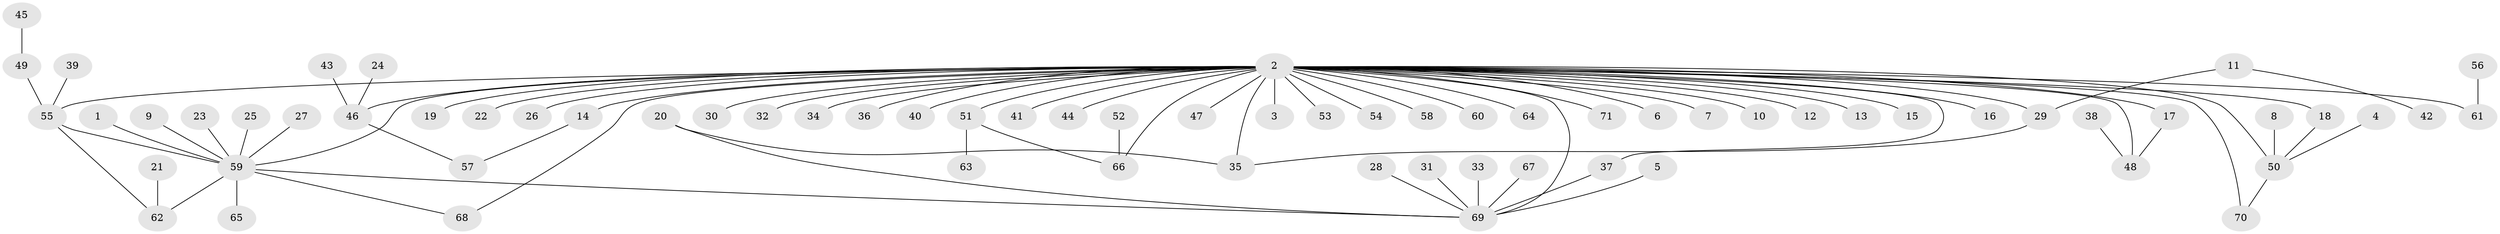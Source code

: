 // original degree distribution, {47: 0.0070921985815602835, 4: 0.06382978723404255, 3: 0.09929078014184398, 5: 0.02127659574468085, 7: 0.0070921985815602835, 2: 0.2553191489361702, 14: 0.0070921985815602835, 1: 0.5319148936170213, 10: 0.0070921985815602835}
// Generated by graph-tools (version 1.1) at 2025/26/03/09/25 03:26:05]
// undirected, 71 vertices, 82 edges
graph export_dot {
graph [start="1"]
  node [color=gray90,style=filled];
  1;
  2;
  3;
  4;
  5;
  6;
  7;
  8;
  9;
  10;
  11;
  12;
  13;
  14;
  15;
  16;
  17;
  18;
  19;
  20;
  21;
  22;
  23;
  24;
  25;
  26;
  27;
  28;
  29;
  30;
  31;
  32;
  33;
  34;
  35;
  36;
  37;
  38;
  39;
  40;
  41;
  42;
  43;
  44;
  45;
  46;
  47;
  48;
  49;
  50;
  51;
  52;
  53;
  54;
  55;
  56;
  57;
  58;
  59;
  60;
  61;
  62;
  63;
  64;
  65;
  66;
  67;
  68;
  69;
  70;
  71;
  1 -- 59 [weight=1.0];
  2 -- 3 [weight=1.0];
  2 -- 6 [weight=1.0];
  2 -- 7 [weight=1.0];
  2 -- 10 [weight=1.0];
  2 -- 12 [weight=1.0];
  2 -- 13 [weight=1.0];
  2 -- 14 [weight=1.0];
  2 -- 15 [weight=1.0];
  2 -- 16 [weight=1.0];
  2 -- 17 [weight=1.0];
  2 -- 18 [weight=1.0];
  2 -- 19 [weight=1.0];
  2 -- 22 [weight=1.0];
  2 -- 26 [weight=1.0];
  2 -- 29 [weight=1.0];
  2 -- 30 [weight=1.0];
  2 -- 32 [weight=1.0];
  2 -- 34 [weight=1.0];
  2 -- 35 [weight=1.0];
  2 -- 36 [weight=2.0];
  2 -- 37 [weight=1.0];
  2 -- 40 [weight=1.0];
  2 -- 41 [weight=1.0];
  2 -- 44 [weight=1.0];
  2 -- 46 [weight=2.0];
  2 -- 47 [weight=2.0];
  2 -- 48 [weight=1.0];
  2 -- 50 [weight=1.0];
  2 -- 51 [weight=1.0];
  2 -- 53 [weight=1.0];
  2 -- 54 [weight=1.0];
  2 -- 55 [weight=1.0];
  2 -- 58 [weight=1.0];
  2 -- 59 [weight=1.0];
  2 -- 60 [weight=1.0];
  2 -- 61 [weight=1.0];
  2 -- 64 [weight=1.0];
  2 -- 66 [weight=1.0];
  2 -- 68 [weight=1.0];
  2 -- 69 [weight=1.0];
  2 -- 70 [weight=1.0];
  2 -- 71 [weight=1.0];
  4 -- 50 [weight=1.0];
  5 -- 69 [weight=1.0];
  8 -- 50 [weight=1.0];
  9 -- 59 [weight=1.0];
  11 -- 29 [weight=1.0];
  11 -- 42 [weight=1.0];
  14 -- 57 [weight=1.0];
  17 -- 48 [weight=1.0];
  18 -- 50 [weight=1.0];
  20 -- 35 [weight=1.0];
  20 -- 69 [weight=1.0];
  21 -- 62 [weight=1.0];
  23 -- 59 [weight=1.0];
  24 -- 46 [weight=1.0];
  25 -- 59 [weight=1.0];
  27 -- 59 [weight=1.0];
  28 -- 69 [weight=1.0];
  29 -- 35 [weight=1.0];
  31 -- 69 [weight=1.0];
  33 -- 69 [weight=1.0];
  37 -- 69 [weight=1.0];
  38 -- 48 [weight=1.0];
  39 -- 55 [weight=1.0];
  43 -- 46 [weight=1.0];
  45 -- 49 [weight=1.0];
  46 -- 57 [weight=1.0];
  49 -- 55 [weight=1.0];
  50 -- 70 [weight=1.0];
  51 -- 63 [weight=1.0];
  51 -- 66 [weight=1.0];
  52 -- 66 [weight=1.0];
  55 -- 59 [weight=1.0];
  55 -- 62 [weight=1.0];
  56 -- 61 [weight=1.0];
  59 -- 62 [weight=1.0];
  59 -- 65 [weight=1.0];
  59 -- 68 [weight=1.0];
  59 -- 69 [weight=1.0];
  67 -- 69 [weight=1.0];
}
